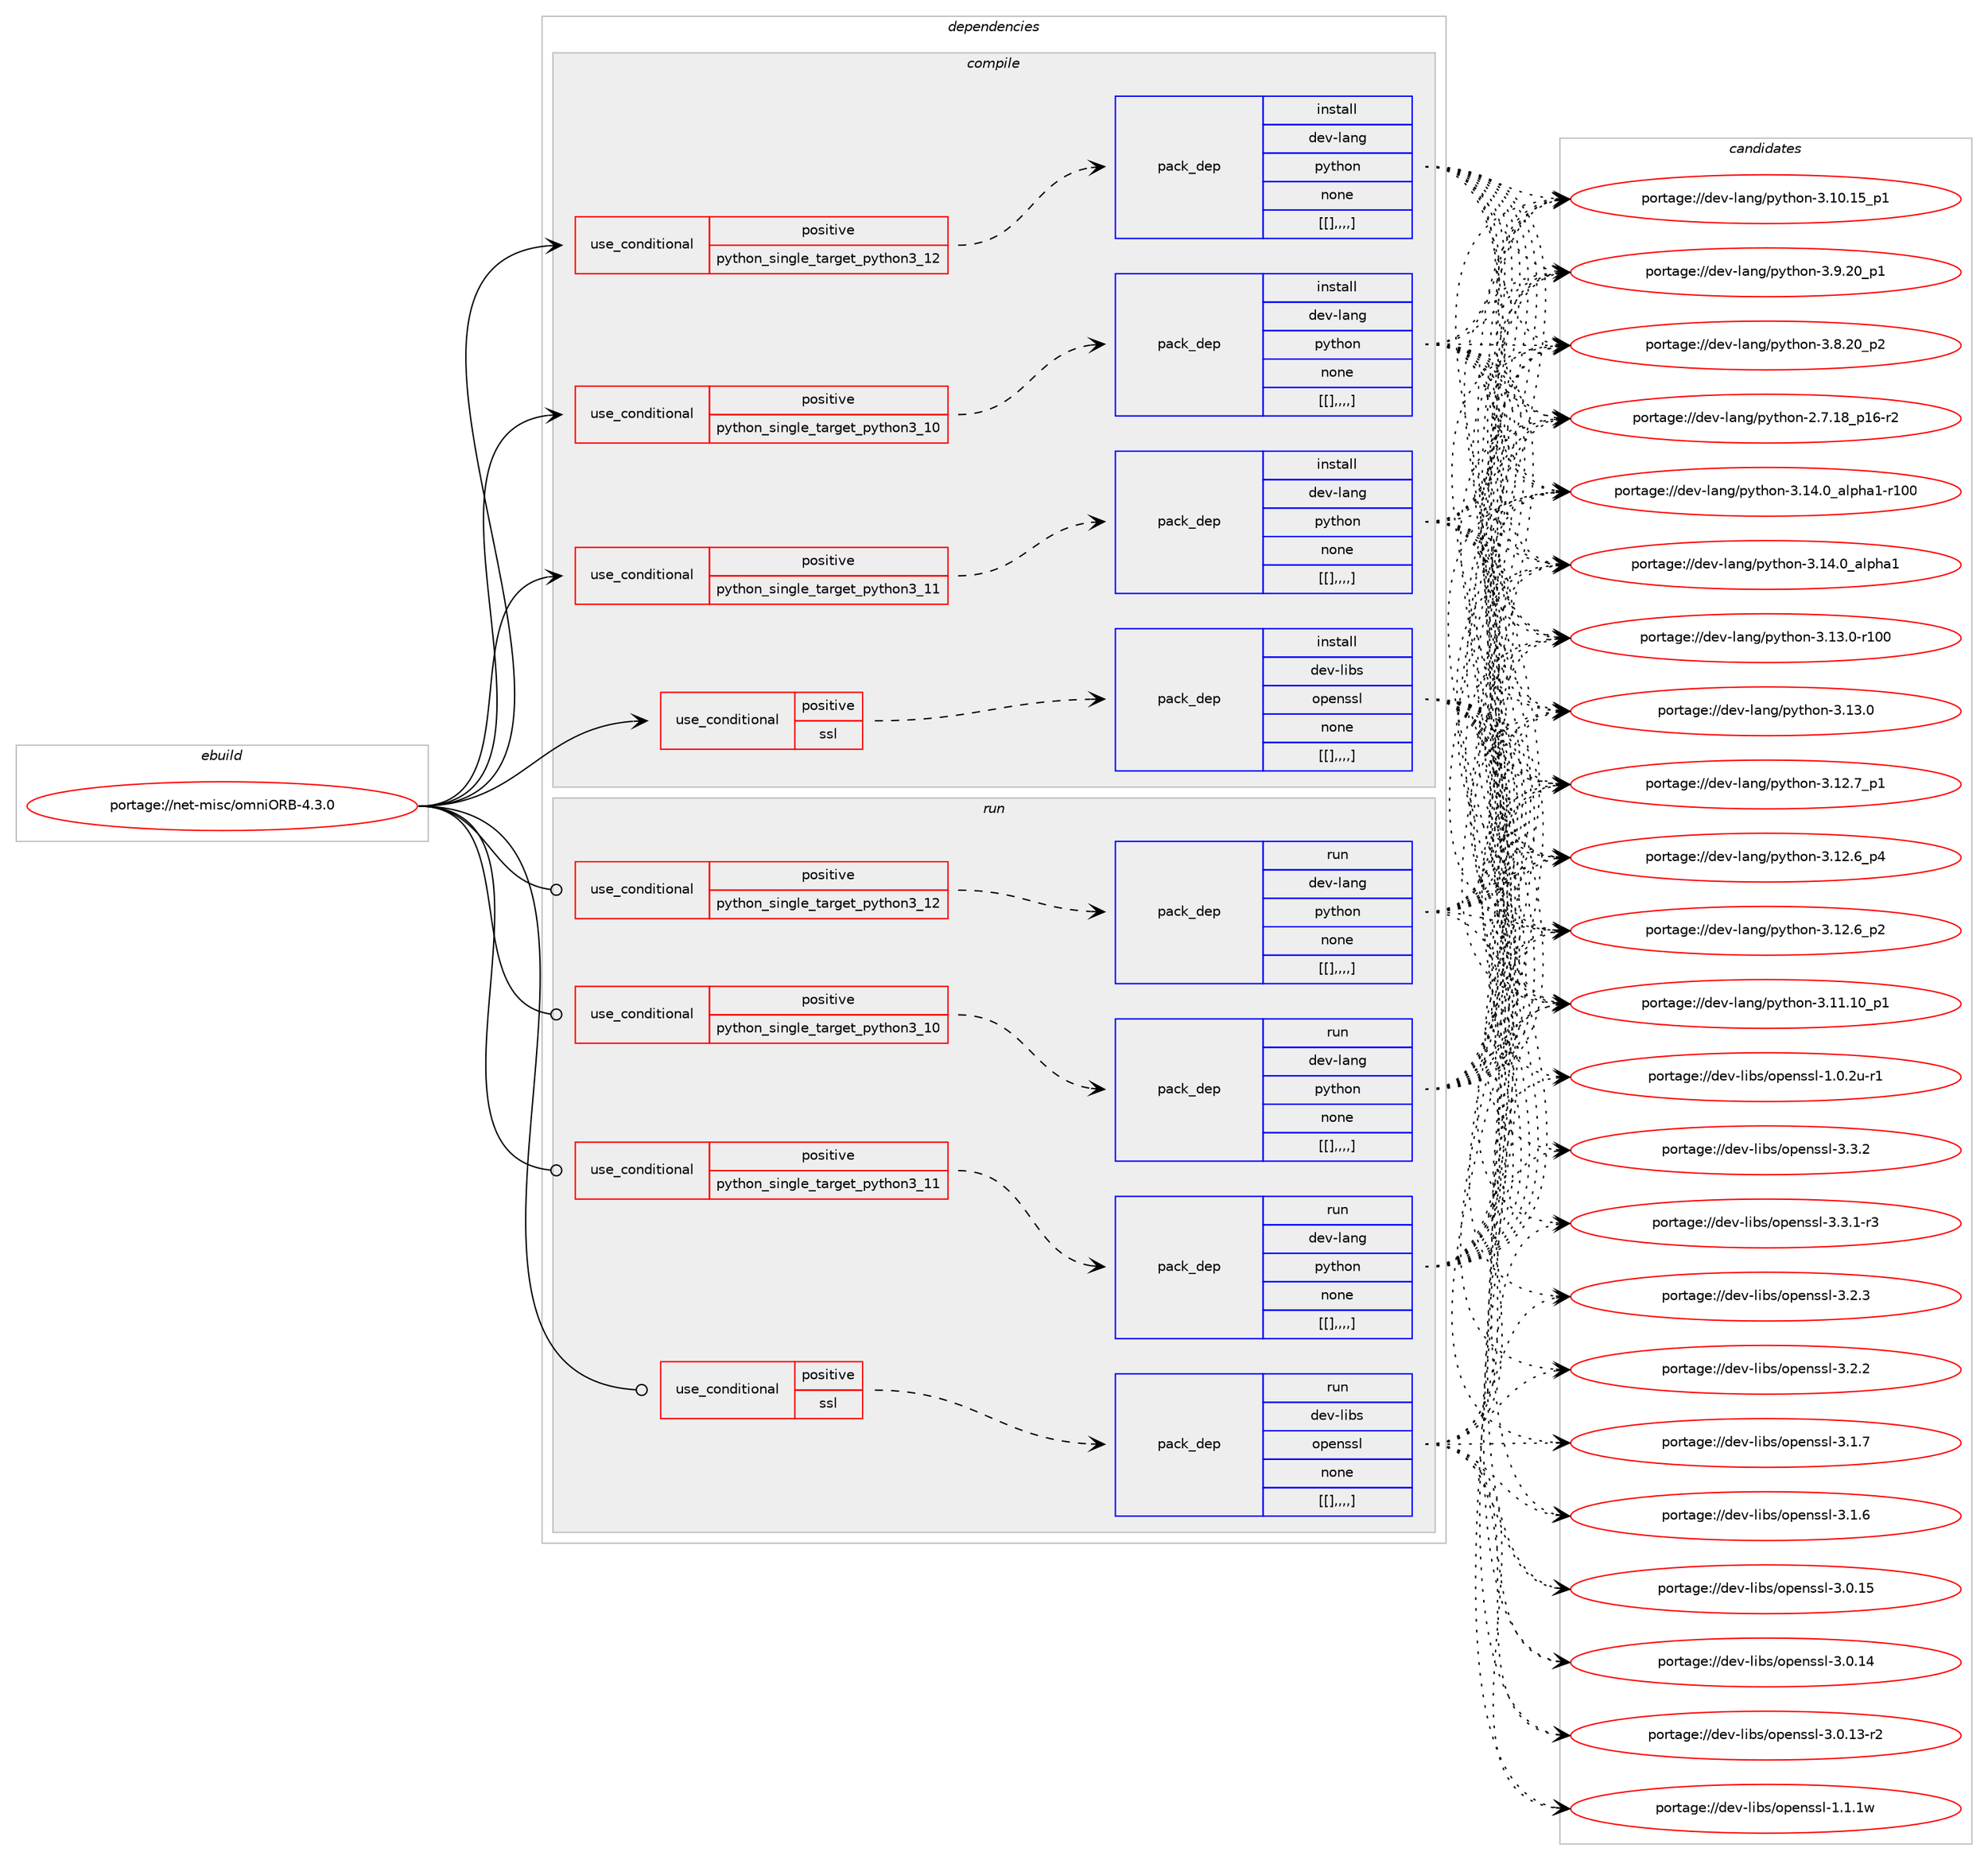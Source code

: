 digraph prolog {

# *************
# Graph options
# *************

newrank=true;
concentrate=true;
compound=true;
graph [rankdir=LR,fontname=Helvetica,fontsize=10,ranksep=1.5];#, ranksep=2.5, nodesep=0.2];
edge  [arrowhead=vee];
node  [fontname=Helvetica,fontsize=10];

# **********
# The ebuild
# **********

subgraph cluster_leftcol {
color=gray;
label=<<i>ebuild</i>>;
id [label="portage://net-misc/omniORB-4.3.0", color=red, width=4, href="../net-misc/omniORB-4.3.0.svg"];
}

# ****************
# The dependencies
# ****************

subgraph cluster_midcol {
color=gray;
label=<<i>dependencies</i>>;
subgraph cluster_compile {
fillcolor="#eeeeee";
style=filled;
label=<<i>compile</i>>;
subgraph cond104430 {
dependency395768 [label=<<TABLE BORDER="0" CELLBORDER="1" CELLSPACING="0" CELLPADDING="4"><TR><TD ROWSPAN="3" CELLPADDING="10">use_conditional</TD></TR><TR><TD>positive</TD></TR><TR><TD>python_single_target_python3_10</TD></TR></TABLE>>, shape=none, color=red];
subgraph pack288356 {
dependency395771 [label=<<TABLE BORDER="0" CELLBORDER="1" CELLSPACING="0" CELLPADDING="4" WIDTH="220"><TR><TD ROWSPAN="6" CELLPADDING="30">pack_dep</TD></TR><TR><TD WIDTH="110">install</TD></TR><TR><TD>dev-lang</TD></TR><TR><TD>python</TD></TR><TR><TD>none</TD></TR><TR><TD>[[],,,,]</TD></TR></TABLE>>, shape=none, color=blue];
}
dependency395768:e -> dependency395771:w [weight=20,style="dashed",arrowhead="vee"];
}
id:e -> dependency395768:w [weight=20,style="solid",arrowhead="vee"];
subgraph cond104447 {
dependency395776 [label=<<TABLE BORDER="0" CELLBORDER="1" CELLSPACING="0" CELLPADDING="4"><TR><TD ROWSPAN="3" CELLPADDING="10">use_conditional</TD></TR><TR><TD>positive</TD></TR><TR><TD>python_single_target_python3_11</TD></TR></TABLE>>, shape=none, color=red];
subgraph pack288361 {
dependency395799 [label=<<TABLE BORDER="0" CELLBORDER="1" CELLSPACING="0" CELLPADDING="4" WIDTH="220"><TR><TD ROWSPAN="6" CELLPADDING="30">pack_dep</TD></TR><TR><TD WIDTH="110">install</TD></TR><TR><TD>dev-lang</TD></TR><TR><TD>python</TD></TR><TR><TD>none</TD></TR><TR><TD>[[],,,,]</TD></TR></TABLE>>, shape=none, color=blue];
}
dependency395776:e -> dependency395799:w [weight=20,style="dashed",arrowhead="vee"];
}
id:e -> dependency395776:w [weight=20,style="solid",arrowhead="vee"];
subgraph cond104462 {
dependency395848 [label=<<TABLE BORDER="0" CELLBORDER="1" CELLSPACING="0" CELLPADDING="4"><TR><TD ROWSPAN="3" CELLPADDING="10">use_conditional</TD></TR><TR><TD>positive</TD></TR><TR><TD>python_single_target_python3_12</TD></TR></TABLE>>, shape=none, color=red];
subgraph pack288423 {
dependency395906 [label=<<TABLE BORDER="0" CELLBORDER="1" CELLSPACING="0" CELLPADDING="4" WIDTH="220"><TR><TD ROWSPAN="6" CELLPADDING="30">pack_dep</TD></TR><TR><TD WIDTH="110">install</TD></TR><TR><TD>dev-lang</TD></TR><TR><TD>python</TD></TR><TR><TD>none</TD></TR><TR><TD>[[],,,,]</TD></TR></TABLE>>, shape=none, color=blue];
}
dependency395848:e -> dependency395906:w [weight=20,style="dashed",arrowhead="vee"];
}
id:e -> dependency395848:w [weight=20,style="solid",arrowhead="vee"];
subgraph cond104491 {
dependency395950 [label=<<TABLE BORDER="0" CELLBORDER="1" CELLSPACING="0" CELLPADDING="4"><TR><TD ROWSPAN="3" CELLPADDING="10">use_conditional</TD></TR><TR><TD>positive</TD></TR><TR><TD>ssl</TD></TR></TABLE>>, shape=none, color=red];
subgraph pack288495 {
dependency395970 [label=<<TABLE BORDER="0" CELLBORDER="1" CELLSPACING="0" CELLPADDING="4" WIDTH="220"><TR><TD ROWSPAN="6" CELLPADDING="30">pack_dep</TD></TR><TR><TD WIDTH="110">install</TD></TR><TR><TD>dev-libs</TD></TR><TR><TD>openssl</TD></TR><TR><TD>none</TD></TR><TR><TD>[[],,,,]</TD></TR></TABLE>>, shape=none, color=blue];
}
dependency395950:e -> dependency395970:w [weight=20,style="dashed",arrowhead="vee"];
}
id:e -> dependency395950:w [weight=20,style="solid",arrowhead="vee"];
}
subgraph cluster_compileandrun {
fillcolor="#eeeeee";
style=filled;
label=<<i>compile and run</i>>;
}
subgraph cluster_run {
fillcolor="#eeeeee";
style=filled;
label=<<i>run</i>>;
subgraph cond104519 {
dependency396012 [label=<<TABLE BORDER="0" CELLBORDER="1" CELLSPACING="0" CELLPADDING="4"><TR><TD ROWSPAN="3" CELLPADDING="10">use_conditional</TD></TR><TR><TD>positive</TD></TR><TR><TD>python_single_target_python3_10</TD></TR></TABLE>>, shape=none, color=red];
subgraph pack288539 {
dependency396040 [label=<<TABLE BORDER="0" CELLBORDER="1" CELLSPACING="0" CELLPADDING="4" WIDTH="220"><TR><TD ROWSPAN="6" CELLPADDING="30">pack_dep</TD></TR><TR><TD WIDTH="110">run</TD></TR><TR><TD>dev-lang</TD></TR><TR><TD>python</TD></TR><TR><TD>none</TD></TR><TR><TD>[[],,,,]</TD></TR></TABLE>>, shape=none, color=blue];
}
dependency396012:e -> dependency396040:w [weight=20,style="dashed",arrowhead="vee"];
}
id:e -> dependency396012:w [weight=20,style="solid",arrowhead="odot"];
subgraph cond104535 {
dependency396089 [label=<<TABLE BORDER="0" CELLBORDER="1" CELLSPACING="0" CELLPADDING="4"><TR><TD ROWSPAN="3" CELLPADDING="10">use_conditional</TD></TR><TR><TD>positive</TD></TR><TR><TD>python_single_target_python3_11</TD></TR></TABLE>>, shape=none, color=red];
subgraph pack288577 {
dependency396092 [label=<<TABLE BORDER="0" CELLBORDER="1" CELLSPACING="0" CELLPADDING="4" WIDTH="220"><TR><TD ROWSPAN="6" CELLPADDING="30">pack_dep</TD></TR><TR><TD WIDTH="110">run</TD></TR><TR><TD>dev-lang</TD></TR><TR><TD>python</TD></TR><TR><TD>none</TD></TR><TR><TD>[[],,,,]</TD></TR></TABLE>>, shape=none, color=blue];
}
dependency396089:e -> dependency396092:w [weight=20,style="dashed",arrowhead="vee"];
}
id:e -> dependency396089:w [weight=20,style="solid",arrowhead="odot"];
subgraph cond104544 {
dependency396126 [label=<<TABLE BORDER="0" CELLBORDER="1" CELLSPACING="0" CELLPADDING="4"><TR><TD ROWSPAN="3" CELLPADDING="10">use_conditional</TD></TR><TR><TD>positive</TD></TR><TR><TD>python_single_target_python3_12</TD></TR></TABLE>>, shape=none, color=red];
subgraph pack288622 {
dependency396195 [label=<<TABLE BORDER="0" CELLBORDER="1" CELLSPACING="0" CELLPADDING="4" WIDTH="220"><TR><TD ROWSPAN="6" CELLPADDING="30">pack_dep</TD></TR><TR><TD WIDTH="110">run</TD></TR><TR><TD>dev-lang</TD></TR><TR><TD>python</TD></TR><TR><TD>none</TD></TR><TR><TD>[[],,,,]</TD></TR></TABLE>>, shape=none, color=blue];
}
dependency396126:e -> dependency396195:w [weight=20,style="dashed",arrowhead="vee"];
}
id:e -> dependency396126:w [weight=20,style="solid",arrowhead="odot"];
subgraph cond104587 {
dependency396270 [label=<<TABLE BORDER="0" CELLBORDER="1" CELLSPACING="0" CELLPADDING="4"><TR><TD ROWSPAN="3" CELLPADDING="10">use_conditional</TD></TR><TR><TD>positive</TD></TR><TR><TD>ssl</TD></TR></TABLE>>, shape=none, color=red];
subgraph pack288706 {
dependency396286 [label=<<TABLE BORDER="0" CELLBORDER="1" CELLSPACING="0" CELLPADDING="4" WIDTH="220"><TR><TD ROWSPAN="6" CELLPADDING="30">pack_dep</TD></TR><TR><TD WIDTH="110">run</TD></TR><TR><TD>dev-libs</TD></TR><TR><TD>openssl</TD></TR><TR><TD>none</TD></TR><TR><TD>[[],,,,]</TD></TR></TABLE>>, shape=none, color=blue];
}
dependency396270:e -> dependency396286:w [weight=20,style="dashed",arrowhead="vee"];
}
id:e -> dependency396270:w [weight=20,style="solid",arrowhead="odot"];
}
}

# **************
# The candidates
# **************

subgraph cluster_choices {
rank=same;
color=gray;
label=<<i>candidates</i>>;

subgraph choice287108 {
color=black;
nodesep=1;
choice100101118451089711010347112121116104111110455146495246489597108112104974945114494848 [label="portage://dev-lang/python-3.14.0_alpha1-r100", color=red, width=4,href="../dev-lang/python-3.14.0_alpha1-r100.svg"];
choice1001011184510897110103471121211161041111104551464952464895971081121049749 [label="portage://dev-lang/python-3.14.0_alpha1", color=red, width=4,href="../dev-lang/python-3.14.0_alpha1.svg"];
choice1001011184510897110103471121211161041111104551464951464845114494848 [label="portage://dev-lang/python-3.13.0-r100", color=red, width=4,href="../dev-lang/python-3.13.0-r100.svg"];
choice10010111845108971101034711212111610411111045514649514648 [label="portage://dev-lang/python-3.13.0", color=red, width=4,href="../dev-lang/python-3.13.0.svg"];
choice100101118451089711010347112121116104111110455146495046559511249 [label="portage://dev-lang/python-3.12.7_p1", color=red, width=4,href="../dev-lang/python-3.12.7_p1.svg"];
choice100101118451089711010347112121116104111110455146495046549511252 [label="portage://dev-lang/python-3.12.6_p4", color=red, width=4,href="../dev-lang/python-3.12.6_p4.svg"];
choice100101118451089711010347112121116104111110455146495046549511250 [label="portage://dev-lang/python-3.12.6_p2", color=red, width=4,href="../dev-lang/python-3.12.6_p2.svg"];
choice10010111845108971101034711212111610411111045514649494649489511249 [label="portage://dev-lang/python-3.11.10_p1", color=red, width=4,href="../dev-lang/python-3.11.10_p1.svg"];
choice10010111845108971101034711212111610411111045514649484649539511249 [label="portage://dev-lang/python-3.10.15_p1", color=red, width=4,href="../dev-lang/python-3.10.15_p1.svg"];
choice100101118451089711010347112121116104111110455146574650489511249 [label="portage://dev-lang/python-3.9.20_p1", color=red, width=4,href="../dev-lang/python-3.9.20_p1.svg"];
choice100101118451089711010347112121116104111110455146564650489511250 [label="portage://dev-lang/python-3.8.20_p2", color=red, width=4,href="../dev-lang/python-3.8.20_p2.svg"];
choice100101118451089711010347112121116104111110455046554649569511249544511450 [label="portage://dev-lang/python-2.7.18_p16-r2", color=red, width=4,href="../dev-lang/python-2.7.18_p16-r2.svg"];
dependency395771:e -> choice100101118451089711010347112121116104111110455146495246489597108112104974945114494848:w [style=dotted,weight="100"];
dependency395771:e -> choice1001011184510897110103471121211161041111104551464952464895971081121049749:w [style=dotted,weight="100"];
dependency395771:e -> choice1001011184510897110103471121211161041111104551464951464845114494848:w [style=dotted,weight="100"];
dependency395771:e -> choice10010111845108971101034711212111610411111045514649514648:w [style=dotted,weight="100"];
dependency395771:e -> choice100101118451089711010347112121116104111110455146495046559511249:w [style=dotted,weight="100"];
dependency395771:e -> choice100101118451089711010347112121116104111110455146495046549511252:w [style=dotted,weight="100"];
dependency395771:e -> choice100101118451089711010347112121116104111110455146495046549511250:w [style=dotted,weight="100"];
dependency395771:e -> choice10010111845108971101034711212111610411111045514649494649489511249:w [style=dotted,weight="100"];
dependency395771:e -> choice10010111845108971101034711212111610411111045514649484649539511249:w [style=dotted,weight="100"];
dependency395771:e -> choice100101118451089711010347112121116104111110455146574650489511249:w [style=dotted,weight="100"];
dependency395771:e -> choice100101118451089711010347112121116104111110455146564650489511250:w [style=dotted,weight="100"];
dependency395771:e -> choice100101118451089711010347112121116104111110455046554649569511249544511450:w [style=dotted,weight="100"];
}
subgraph choice287132 {
color=black;
nodesep=1;
choice100101118451089711010347112121116104111110455146495246489597108112104974945114494848 [label="portage://dev-lang/python-3.14.0_alpha1-r100", color=red, width=4,href="../dev-lang/python-3.14.0_alpha1-r100.svg"];
choice1001011184510897110103471121211161041111104551464952464895971081121049749 [label="portage://dev-lang/python-3.14.0_alpha1", color=red, width=4,href="../dev-lang/python-3.14.0_alpha1.svg"];
choice1001011184510897110103471121211161041111104551464951464845114494848 [label="portage://dev-lang/python-3.13.0-r100", color=red, width=4,href="../dev-lang/python-3.13.0-r100.svg"];
choice10010111845108971101034711212111610411111045514649514648 [label="portage://dev-lang/python-3.13.0", color=red, width=4,href="../dev-lang/python-3.13.0.svg"];
choice100101118451089711010347112121116104111110455146495046559511249 [label="portage://dev-lang/python-3.12.7_p1", color=red, width=4,href="../dev-lang/python-3.12.7_p1.svg"];
choice100101118451089711010347112121116104111110455146495046549511252 [label="portage://dev-lang/python-3.12.6_p4", color=red, width=4,href="../dev-lang/python-3.12.6_p4.svg"];
choice100101118451089711010347112121116104111110455146495046549511250 [label="portage://dev-lang/python-3.12.6_p2", color=red, width=4,href="../dev-lang/python-3.12.6_p2.svg"];
choice10010111845108971101034711212111610411111045514649494649489511249 [label="portage://dev-lang/python-3.11.10_p1", color=red, width=4,href="../dev-lang/python-3.11.10_p1.svg"];
choice10010111845108971101034711212111610411111045514649484649539511249 [label="portage://dev-lang/python-3.10.15_p1", color=red, width=4,href="../dev-lang/python-3.10.15_p1.svg"];
choice100101118451089711010347112121116104111110455146574650489511249 [label="portage://dev-lang/python-3.9.20_p1", color=red, width=4,href="../dev-lang/python-3.9.20_p1.svg"];
choice100101118451089711010347112121116104111110455146564650489511250 [label="portage://dev-lang/python-3.8.20_p2", color=red, width=4,href="../dev-lang/python-3.8.20_p2.svg"];
choice100101118451089711010347112121116104111110455046554649569511249544511450 [label="portage://dev-lang/python-2.7.18_p16-r2", color=red, width=4,href="../dev-lang/python-2.7.18_p16-r2.svg"];
dependency395799:e -> choice100101118451089711010347112121116104111110455146495246489597108112104974945114494848:w [style=dotted,weight="100"];
dependency395799:e -> choice1001011184510897110103471121211161041111104551464952464895971081121049749:w [style=dotted,weight="100"];
dependency395799:e -> choice1001011184510897110103471121211161041111104551464951464845114494848:w [style=dotted,weight="100"];
dependency395799:e -> choice10010111845108971101034711212111610411111045514649514648:w [style=dotted,weight="100"];
dependency395799:e -> choice100101118451089711010347112121116104111110455146495046559511249:w [style=dotted,weight="100"];
dependency395799:e -> choice100101118451089711010347112121116104111110455146495046549511252:w [style=dotted,weight="100"];
dependency395799:e -> choice100101118451089711010347112121116104111110455146495046549511250:w [style=dotted,weight="100"];
dependency395799:e -> choice10010111845108971101034711212111610411111045514649494649489511249:w [style=dotted,weight="100"];
dependency395799:e -> choice10010111845108971101034711212111610411111045514649484649539511249:w [style=dotted,weight="100"];
dependency395799:e -> choice100101118451089711010347112121116104111110455146574650489511249:w [style=dotted,weight="100"];
dependency395799:e -> choice100101118451089711010347112121116104111110455146564650489511250:w [style=dotted,weight="100"];
dependency395799:e -> choice100101118451089711010347112121116104111110455046554649569511249544511450:w [style=dotted,weight="100"];
}
subgraph choice287160 {
color=black;
nodesep=1;
choice100101118451089711010347112121116104111110455146495246489597108112104974945114494848 [label="portage://dev-lang/python-3.14.0_alpha1-r100", color=red, width=4,href="../dev-lang/python-3.14.0_alpha1-r100.svg"];
choice1001011184510897110103471121211161041111104551464952464895971081121049749 [label="portage://dev-lang/python-3.14.0_alpha1", color=red, width=4,href="../dev-lang/python-3.14.0_alpha1.svg"];
choice1001011184510897110103471121211161041111104551464951464845114494848 [label="portage://dev-lang/python-3.13.0-r100", color=red, width=4,href="../dev-lang/python-3.13.0-r100.svg"];
choice10010111845108971101034711212111610411111045514649514648 [label="portage://dev-lang/python-3.13.0", color=red, width=4,href="../dev-lang/python-3.13.0.svg"];
choice100101118451089711010347112121116104111110455146495046559511249 [label="portage://dev-lang/python-3.12.7_p1", color=red, width=4,href="../dev-lang/python-3.12.7_p1.svg"];
choice100101118451089711010347112121116104111110455146495046549511252 [label="portage://dev-lang/python-3.12.6_p4", color=red, width=4,href="../dev-lang/python-3.12.6_p4.svg"];
choice100101118451089711010347112121116104111110455146495046549511250 [label="portage://dev-lang/python-3.12.6_p2", color=red, width=4,href="../dev-lang/python-3.12.6_p2.svg"];
choice10010111845108971101034711212111610411111045514649494649489511249 [label="portage://dev-lang/python-3.11.10_p1", color=red, width=4,href="../dev-lang/python-3.11.10_p1.svg"];
choice10010111845108971101034711212111610411111045514649484649539511249 [label="portage://dev-lang/python-3.10.15_p1", color=red, width=4,href="../dev-lang/python-3.10.15_p1.svg"];
choice100101118451089711010347112121116104111110455146574650489511249 [label="portage://dev-lang/python-3.9.20_p1", color=red, width=4,href="../dev-lang/python-3.9.20_p1.svg"];
choice100101118451089711010347112121116104111110455146564650489511250 [label="portage://dev-lang/python-3.8.20_p2", color=red, width=4,href="../dev-lang/python-3.8.20_p2.svg"];
choice100101118451089711010347112121116104111110455046554649569511249544511450 [label="portage://dev-lang/python-2.7.18_p16-r2", color=red, width=4,href="../dev-lang/python-2.7.18_p16-r2.svg"];
dependency395906:e -> choice100101118451089711010347112121116104111110455146495246489597108112104974945114494848:w [style=dotted,weight="100"];
dependency395906:e -> choice1001011184510897110103471121211161041111104551464952464895971081121049749:w [style=dotted,weight="100"];
dependency395906:e -> choice1001011184510897110103471121211161041111104551464951464845114494848:w [style=dotted,weight="100"];
dependency395906:e -> choice10010111845108971101034711212111610411111045514649514648:w [style=dotted,weight="100"];
dependency395906:e -> choice100101118451089711010347112121116104111110455146495046559511249:w [style=dotted,weight="100"];
dependency395906:e -> choice100101118451089711010347112121116104111110455146495046549511252:w [style=dotted,weight="100"];
dependency395906:e -> choice100101118451089711010347112121116104111110455146495046549511250:w [style=dotted,weight="100"];
dependency395906:e -> choice10010111845108971101034711212111610411111045514649494649489511249:w [style=dotted,weight="100"];
dependency395906:e -> choice10010111845108971101034711212111610411111045514649484649539511249:w [style=dotted,weight="100"];
dependency395906:e -> choice100101118451089711010347112121116104111110455146574650489511249:w [style=dotted,weight="100"];
dependency395906:e -> choice100101118451089711010347112121116104111110455146564650489511250:w [style=dotted,weight="100"];
dependency395906:e -> choice100101118451089711010347112121116104111110455046554649569511249544511450:w [style=dotted,weight="100"];
}
subgraph choice287179 {
color=black;
nodesep=1;
choice100101118451081059811547111112101110115115108455146514650 [label="portage://dev-libs/openssl-3.3.2", color=red, width=4,href="../dev-libs/openssl-3.3.2.svg"];
choice1001011184510810598115471111121011101151151084551465146494511451 [label="portage://dev-libs/openssl-3.3.1-r3", color=red, width=4,href="../dev-libs/openssl-3.3.1-r3.svg"];
choice100101118451081059811547111112101110115115108455146504651 [label="portage://dev-libs/openssl-3.2.3", color=red, width=4,href="../dev-libs/openssl-3.2.3.svg"];
choice100101118451081059811547111112101110115115108455146504650 [label="portage://dev-libs/openssl-3.2.2", color=red, width=4,href="../dev-libs/openssl-3.2.2.svg"];
choice100101118451081059811547111112101110115115108455146494655 [label="portage://dev-libs/openssl-3.1.7", color=red, width=4,href="../dev-libs/openssl-3.1.7.svg"];
choice100101118451081059811547111112101110115115108455146494654 [label="portage://dev-libs/openssl-3.1.6", color=red, width=4,href="../dev-libs/openssl-3.1.6.svg"];
choice10010111845108105981154711111210111011511510845514648464953 [label="portage://dev-libs/openssl-3.0.15", color=red, width=4,href="../dev-libs/openssl-3.0.15.svg"];
choice10010111845108105981154711111210111011511510845514648464952 [label="portage://dev-libs/openssl-3.0.14", color=red, width=4,href="../dev-libs/openssl-3.0.14.svg"];
choice100101118451081059811547111112101110115115108455146484649514511450 [label="portage://dev-libs/openssl-3.0.13-r2", color=red, width=4,href="../dev-libs/openssl-3.0.13-r2.svg"];
choice100101118451081059811547111112101110115115108454946494649119 [label="portage://dev-libs/openssl-1.1.1w", color=red, width=4,href="../dev-libs/openssl-1.1.1w.svg"];
choice1001011184510810598115471111121011101151151084549464846501174511449 [label="portage://dev-libs/openssl-1.0.2u-r1", color=red, width=4,href="../dev-libs/openssl-1.0.2u-r1.svg"];
dependency395970:e -> choice100101118451081059811547111112101110115115108455146514650:w [style=dotted,weight="100"];
dependency395970:e -> choice1001011184510810598115471111121011101151151084551465146494511451:w [style=dotted,weight="100"];
dependency395970:e -> choice100101118451081059811547111112101110115115108455146504651:w [style=dotted,weight="100"];
dependency395970:e -> choice100101118451081059811547111112101110115115108455146504650:w [style=dotted,weight="100"];
dependency395970:e -> choice100101118451081059811547111112101110115115108455146494655:w [style=dotted,weight="100"];
dependency395970:e -> choice100101118451081059811547111112101110115115108455146494654:w [style=dotted,weight="100"];
dependency395970:e -> choice10010111845108105981154711111210111011511510845514648464953:w [style=dotted,weight="100"];
dependency395970:e -> choice10010111845108105981154711111210111011511510845514648464952:w [style=dotted,weight="100"];
dependency395970:e -> choice100101118451081059811547111112101110115115108455146484649514511450:w [style=dotted,weight="100"];
dependency395970:e -> choice100101118451081059811547111112101110115115108454946494649119:w [style=dotted,weight="100"];
dependency395970:e -> choice1001011184510810598115471111121011101151151084549464846501174511449:w [style=dotted,weight="100"];
}
subgraph choice287214 {
color=black;
nodesep=1;
choice100101118451089711010347112121116104111110455146495246489597108112104974945114494848 [label="portage://dev-lang/python-3.14.0_alpha1-r100", color=red, width=4,href="../dev-lang/python-3.14.0_alpha1-r100.svg"];
choice1001011184510897110103471121211161041111104551464952464895971081121049749 [label="portage://dev-lang/python-3.14.0_alpha1", color=red, width=4,href="../dev-lang/python-3.14.0_alpha1.svg"];
choice1001011184510897110103471121211161041111104551464951464845114494848 [label="portage://dev-lang/python-3.13.0-r100", color=red, width=4,href="../dev-lang/python-3.13.0-r100.svg"];
choice10010111845108971101034711212111610411111045514649514648 [label="portage://dev-lang/python-3.13.0", color=red, width=4,href="../dev-lang/python-3.13.0.svg"];
choice100101118451089711010347112121116104111110455146495046559511249 [label="portage://dev-lang/python-3.12.7_p1", color=red, width=4,href="../dev-lang/python-3.12.7_p1.svg"];
choice100101118451089711010347112121116104111110455146495046549511252 [label="portage://dev-lang/python-3.12.6_p4", color=red, width=4,href="../dev-lang/python-3.12.6_p4.svg"];
choice100101118451089711010347112121116104111110455146495046549511250 [label="portage://dev-lang/python-3.12.6_p2", color=red, width=4,href="../dev-lang/python-3.12.6_p2.svg"];
choice10010111845108971101034711212111610411111045514649494649489511249 [label="portage://dev-lang/python-3.11.10_p1", color=red, width=4,href="../dev-lang/python-3.11.10_p1.svg"];
choice10010111845108971101034711212111610411111045514649484649539511249 [label="portage://dev-lang/python-3.10.15_p1", color=red, width=4,href="../dev-lang/python-3.10.15_p1.svg"];
choice100101118451089711010347112121116104111110455146574650489511249 [label="portage://dev-lang/python-3.9.20_p1", color=red, width=4,href="../dev-lang/python-3.9.20_p1.svg"];
choice100101118451089711010347112121116104111110455146564650489511250 [label="portage://dev-lang/python-3.8.20_p2", color=red, width=4,href="../dev-lang/python-3.8.20_p2.svg"];
choice100101118451089711010347112121116104111110455046554649569511249544511450 [label="portage://dev-lang/python-2.7.18_p16-r2", color=red, width=4,href="../dev-lang/python-2.7.18_p16-r2.svg"];
dependency396040:e -> choice100101118451089711010347112121116104111110455146495246489597108112104974945114494848:w [style=dotted,weight="100"];
dependency396040:e -> choice1001011184510897110103471121211161041111104551464952464895971081121049749:w [style=dotted,weight="100"];
dependency396040:e -> choice1001011184510897110103471121211161041111104551464951464845114494848:w [style=dotted,weight="100"];
dependency396040:e -> choice10010111845108971101034711212111610411111045514649514648:w [style=dotted,weight="100"];
dependency396040:e -> choice100101118451089711010347112121116104111110455146495046559511249:w [style=dotted,weight="100"];
dependency396040:e -> choice100101118451089711010347112121116104111110455146495046549511252:w [style=dotted,weight="100"];
dependency396040:e -> choice100101118451089711010347112121116104111110455146495046549511250:w [style=dotted,weight="100"];
dependency396040:e -> choice10010111845108971101034711212111610411111045514649494649489511249:w [style=dotted,weight="100"];
dependency396040:e -> choice10010111845108971101034711212111610411111045514649484649539511249:w [style=dotted,weight="100"];
dependency396040:e -> choice100101118451089711010347112121116104111110455146574650489511249:w [style=dotted,weight="100"];
dependency396040:e -> choice100101118451089711010347112121116104111110455146564650489511250:w [style=dotted,weight="100"];
dependency396040:e -> choice100101118451089711010347112121116104111110455046554649569511249544511450:w [style=dotted,weight="100"];
}
subgraph choice287255 {
color=black;
nodesep=1;
choice100101118451089711010347112121116104111110455146495246489597108112104974945114494848 [label="portage://dev-lang/python-3.14.0_alpha1-r100", color=red, width=4,href="../dev-lang/python-3.14.0_alpha1-r100.svg"];
choice1001011184510897110103471121211161041111104551464952464895971081121049749 [label="portage://dev-lang/python-3.14.0_alpha1", color=red, width=4,href="../dev-lang/python-3.14.0_alpha1.svg"];
choice1001011184510897110103471121211161041111104551464951464845114494848 [label="portage://dev-lang/python-3.13.0-r100", color=red, width=4,href="../dev-lang/python-3.13.0-r100.svg"];
choice10010111845108971101034711212111610411111045514649514648 [label="portage://dev-lang/python-3.13.0", color=red, width=4,href="../dev-lang/python-3.13.0.svg"];
choice100101118451089711010347112121116104111110455146495046559511249 [label="portage://dev-lang/python-3.12.7_p1", color=red, width=4,href="../dev-lang/python-3.12.7_p1.svg"];
choice100101118451089711010347112121116104111110455146495046549511252 [label="portage://dev-lang/python-3.12.6_p4", color=red, width=4,href="../dev-lang/python-3.12.6_p4.svg"];
choice100101118451089711010347112121116104111110455146495046549511250 [label="portage://dev-lang/python-3.12.6_p2", color=red, width=4,href="../dev-lang/python-3.12.6_p2.svg"];
choice10010111845108971101034711212111610411111045514649494649489511249 [label="portage://dev-lang/python-3.11.10_p1", color=red, width=4,href="../dev-lang/python-3.11.10_p1.svg"];
choice10010111845108971101034711212111610411111045514649484649539511249 [label="portage://dev-lang/python-3.10.15_p1", color=red, width=4,href="../dev-lang/python-3.10.15_p1.svg"];
choice100101118451089711010347112121116104111110455146574650489511249 [label="portage://dev-lang/python-3.9.20_p1", color=red, width=4,href="../dev-lang/python-3.9.20_p1.svg"];
choice100101118451089711010347112121116104111110455146564650489511250 [label="portage://dev-lang/python-3.8.20_p2", color=red, width=4,href="../dev-lang/python-3.8.20_p2.svg"];
choice100101118451089711010347112121116104111110455046554649569511249544511450 [label="portage://dev-lang/python-2.7.18_p16-r2", color=red, width=4,href="../dev-lang/python-2.7.18_p16-r2.svg"];
dependency396092:e -> choice100101118451089711010347112121116104111110455146495246489597108112104974945114494848:w [style=dotted,weight="100"];
dependency396092:e -> choice1001011184510897110103471121211161041111104551464952464895971081121049749:w [style=dotted,weight="100"];
dependency396092:e -> choice1001011184510897110103471121211161041111104551464951464845114494848:w [style=dotted,weight="100"];
dependency396092:e -> choice10010111845108971101034711212111610411111045514649514648:w [style=dotted,weight="100"];
dependency396092:e -> choice100101118451089711010347112121116104111110455146495046559511249:w [style=dotted,weight="100"];
dependency396092:e -> choice100101118451089711010347112121116104111110455146495046549511252:w [style=dotted,weight="100"];
dependency396092:e -> choice100101118451089711010347112121116104111110455146495046549511250:w [style=dotted,weight="100"];
dependency396092:e -> choice10010111845108971101034711212111610411111045514649494649489511249:w [style=dotted,weight="100"];
dependency396092:e -> choice10010111845108971101034711212111610411111045514649484649539511249:w [style=dotted,weight="100"];
dependency396092:e -> choice100101118451089711010347112121116104111110455146574650489511249:w [style=dotted,weight="100"];
dependency396092:e -> choice100101118451089711010347112121116104111110455146564650489511250:w [style=dotted,weight="100"];
dependency396092:e -> choice100101118451089711010347112121116104111110455046554649569511249544511450:w [style=dotted,weight="100"];
}
subgraph choice287340 {
color=black;
nodesep=1;
choice100101118451089711010347112121116104111110455146495246489597108112104974945114494848 [label="portage://dev-lang/python-3.14.0_alpha1-r100", color=red, width=4,href="../dev-lang/python-3.14.0_alpha1-r100.svg"];
choice1001011184510897110103471121211161041111104551464952464895971081121049749 [label="portage://dev-lang/python-3.14.0_alpha1", color=red, width=4,href="../dev-lang/python-3.14.0_alpha1.svg"];
choice1001011184510897110103471121211161041111104551464951464845114494848 [label="portage://dev-lang/python-3.13.0-r100", color=red, width=4,href="../dev-lang/python-3.13.0-r100.svg"];
choice10010111845108971101034711212111610411111045514649514648 [label="portage://dev-lang/python-3.13.0", color=red, width=4,href="../dev-lang/python-3.13.0.svg"];
choice100101118451089711010347112121116104111110455146495046559511249 [label="portage://dev-lang/python-3.12.7_p1", color=red, width=4,href="../dev-lang/python-3.12.7_p1.svg"];
choice100101118451089711010347112121116104111110455146495046549511252 [label="portage://dev-lang/python-3.12.6_p4", color=red, width=4,href="../dev-lang/python-3.12.6_p4.svg"];
choice100101118451089711010347112121116104111110455146495046549511250 [label="portage://dev-lang/python-3.12.6_p2", color=red, width=4,href="../dev-lang/python-3.12.6_p2.svg"];
choice10010111845108971101034711212111610411111045514649494649489511249 [label="portage://dev-lang/python-3.11.10_p1", color=red, width=4,href="../dev-lang/python-3.11.10_p1.svg"];
choice10010111845108971101034711212111610411111045514649484649539511249 [label="portage://dev-lang/python-3.10.15_p1", color=red, width=4,href="../dev-lang/python-3.10.15_p1.svg"];
choice100101118451089711010347112121116104111110455146574650489511249 [label="portage://dev-lang/python-3.9.20_p1", color=red, width=4,href="../dev-lang/python-3.9.20_p1.svg"];
choice100101118451089711010347112121116104111110455146564650489511250 [label="portage://dev-lang/python-3.8.20_p2", color=red, width=4,href="../dev-lang/python-3.8.20_p2.svg"];
choice100101118451089711010347112121116104111110455046554649569511249544511450 [label="portage://dev-lang/python-2.7.18_p16-r2", color=red, width=4,href="../dev-lang/python-2.7.18_p16-r2.svg"];
dependency396195:e -> choice100101118451089711010347112121116104111110455146495246489597108112104974945114494848:w [style=dotted,weight="100"];
dependency396195:e -> choice1001011184510897110103471121211161041111104551464952464895971081121049749:w [style=dotted,weight="100"];
dependency396195:e -> choice1001011184510897110103471121211161041111104551464951464845114494848:w [style=dotted,weight="100"];
dependency396195:e -> choice10010111845108971101034711212111610411111045514649514648:w [style=dotted,weight="100"];
dependency396195:e -> choice100101118451089711010347112121116104111110455146495046559511249:w [style=dotted,weight="100"];
dependency396195:e -> choice100101118451089711010347112121116104111110455146495046549511252:w [style=dotted,weight="100"];
dependency396195:e -> choice100101118451089711010347112121116104111110455146495046549511250:w [style=dotted,weight="100"];
dependency396195:e -> choice10010111845108971101034711212111610411111045514649494649489511249:w [style=dotted,weight="100"];
dependency396195:e -> choice10010111845108971101034711212111610411111045514649484649539511249:w [style=dotted,weight="100"];
dependency396195:e -> choice100101118451089711010347112121116104111110455146574650489511249:w [style=dotted,weight="100"];
dependency396195:e -> choice100101118451089711010347112121116104111110455146564650489511250:w [style=dotted,weight="100"];
dependency396195:e -> choice100101118451089711010347112121116104111110455046554649569511249544511450:w [style=dotted,weight="100"];
}
subgraph choice287356 {
color=black;
nodesep=1;
choice100101118451081059811547111112101110115115108455146514650 [label="portage://dev-libs/openssl-3.3.2", color=red, width=4,href="../dev-libs/openssl-3.3.2.svg"];
choice1001011184510810598115471111121011101151151084551465146494511451 [label="portage://dev-libs/openssl-3.3.1-r3", color=red, width=4,href="../dev-libs/openssl-3.3.1-r3.svg"];
choice100101118451081059811547111112101110115115108455146504651 [label="portage://dev-libs/openssl-3.2.3", color=red, width=4,href="../dev-libs/openssl-3.2.3.svg"];
choice100101118451081059811547111112101110115115108455146504650 [label="portage://dev-libs/openssl-3.2.2", color=red, width=4,href="../dev-libs/openssl-3.2.2.svg"];
choice100101118451081059811547111112101110115115108455146494655 [label="portage://dev-libs/openssl-3.1.7", color=red, width=4,href="../dev-libs/openssl-3.1.7.svg"];
choice100101118451081059811547111112101110115115108455146494654 [label="portage://dev-libs/openssl-3.1.6", color=red, width=4,href="../dev-libs/openssl-3.1.6.svg"];
choice10010111845108105981154711111210111011511510845514648464953 [label="portage://dev-libs/openssl-3.0.15", color=red, width=4,href="../dev-libs/openssl-3.0.15.svg"];
choice10010111845108105981154711111210111011511510845514648464952 [label="portage://dev-libs/openssl-3.0.14", color=red, width=4,href="../dev-libs/openssl-3.0.14.svg"];
choice100101118451081059811547111112101110115115108455146484649514511450 [label="portage://dev-libs/openssl-3.0.13-r2", color=red, width=4,href="../dev-libs/openssl-3.0.13-r2.svg"];
choice100101118451081059811547111112101110115115108454946494649119 [label="portage://dev-libs/openssl-1.1.1w", color=red, width=4,href="../dev-libs/openssl-1.1.1w.svg"];
choice1001011184510810598115471111121011101151151084549464846501174511449 [label="portage://dev-libs/openssl-1.0.2u-r1", color=red, width=4,href="../dev-libs/openssl-1.0.2u-r1.svg"];
dependency396286:e -> choice100101118451081059811547111112101110115115108455146514650:w [style=dotted,weight="100"];
dependency396286:e -> choice1001011184510810598115471111121011101151151084551465146494511451:w [style=dotted,weight="100"];
dependency396286:e -> choice100101118451081059811547111112101110115115108455146504651:w [style=dotted,weight="100"];
dependency396286:e -> choice100101118451081059811547111112101110115115108455146504650:w [style=dotted,weight="100"];
dependency396286:e -> choice100101118451081059811547111112101110115115108455146494655:w [style=dotted,weight="100"];
dependency396286:e -> choice100101118451081059811547111112101110115115108455146494654:w [style=dotted,weight="100"];
dependency396286:e -> choice10010111845108105981154711111210111011511510845514648464953:w [style=dotted,weight="100"];
dependency396286:e -> choice10010111845108105981154711111210111011511510845514648464952:w [style=dotted,weight="100"];
dependency396286:e -> choice100101118451081059811547111112101110115115108455146484649514511450:w [style=dotted,weight="100"];
dependency396286:e -> choice100101118451081059811547111112101110115115108454946494649119:w [style=dotted,weight="100"];
dependency396286:e -> choice1001011184510810598115471111121011101151151084549464846501174511449:w [style=dotted,weight="100"];
}
}

}
